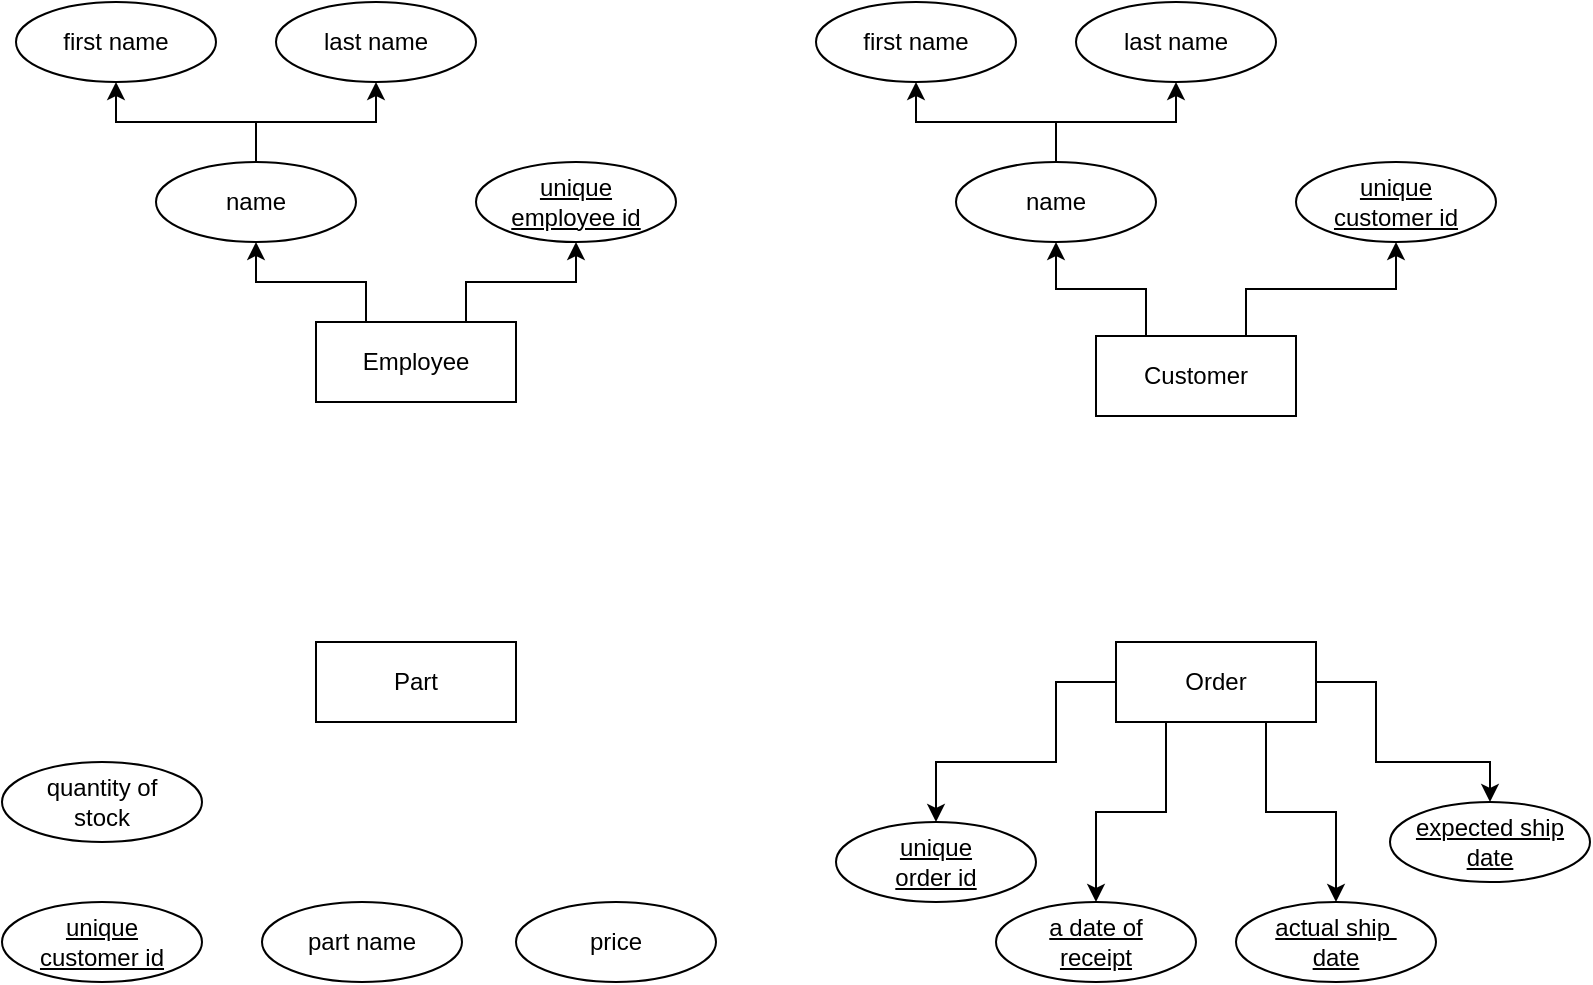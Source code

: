 <mxfile version="20.3.6" type="github">
  <diagram id="c_tUVglb4QlU3tGimCE_" name="페이지-1">
    <mxGraphModel dx="996" dy="608" grid="1" gridSize="10" guides="1" tooltips="1" connect="1" arrows="1" fold="1" page="1" pageScale="1" pageWidth="827" pageHeight="1169" math="0" shadow="0">
      <root>
        <mxCell id="0" />
        <mxCell id="1" parent="0" />
        <mxCell id="4lpDPO-DE4PUYxhVvUUK-22" style="edgeStyle=orthogonalEdgeStyle;rounded=0;orthogonalLoop=1;jettySize=auto;html=1;exitX=0.75;exitY=0;exitDx=0;exitDy=0;entryX=0.5;entryY=1;entryDx=0;entryDy=0;" edge="1" parent="1" source="4lpDPO-DE4PUYxhVvUUK-15" target="4lpDPO-DE4PUYxhVvUUK-21">
          <mxGeometry relative="1" as="geometry" />
        </mxCell>
        <mxCell id="4lpDPO-DE4PUYxhVvUUK-24" style="edgeStyle=orthogonalEdgeStyle;rounded=0;orthogonalLoop=1;jettySize=auto;html=1;exitX=0.25;exitY=0;exitDx=0;exitDy=0;entryX=0.5;entryY=1;entryDx=0;entryDy=0;" edge="1" parent="1" source="4lpDPO-DE4PUYxhVvUUK-15" target="4lpDPO-DE4PUYxhVvUUK-23">
          <mxGeometry relative="1" as="geometry" />
        </mxCell>
        <mxCell id="4lpDPO-DE4PUYxhVvUUK-15" value="Employee" style="whiteSpace=wrap;html=1;align=center;" vertex="1" parent="1">
          <mxGeometry x="190" y="180" width="100" height="40" as="geometry" />
        </mxCell>
        <mxCell id="4lpDPO-DE4PUYxhVvUUK-36" style="edgeStyle=orthogonalEdgeStyle;rounded=0;orthogonalLoop=1;jettySize=auto;html=1;exitX=0.25;exitY=0;exitDx=0;exitDy=0;" edge="1" parent="1" source="4lpDPO-DE4PUYxhVvUUK-17" target="4lpDPO-DE4PUYxhVvUUK-33">
          <mxGeometry relative="1" as="geometry" />
        </mxCell>
        <mxCell id="4lpDPO-DE4PUYxhVvUUK-37" style="edgeStyle=orthogonalEdgeStyle;rounded=0;orthogonalLoop=1;jettySize=auto;html=1;exitX=0.75;exitY=0;exitDx=0;exitDy=0;entryX=0.5;entryY=1;entryDx=0;entryDy=0;" edge="1" parent="1" source="4lpDPO-DE4PUYxhVvUUK-17" target="4lpDPO-DE4PUYxhVvUUK-29">
          <mxGeometry relative="1" as="geometry" />
        </mxCell>
        <mxCell id="4lpDPO-DE4PUYxhVvUUK-17" value="Customer" style="whiteSpace=wrap;html=1;align=center;" vertex="1" parent="1">
          <mxGeometry x="580" y="187" width="100" height="40" as="geometry" />
        </mxCell>
        <mxCell id="4lpDPO-DE4PUYxhVvUUK-19" value="Part" style="whiteSpace=wrap;html=1;align=center;" vertex="1" parent="1">
          <mxGeometry x="190" y="340" width="100" height="40" as="geometry" />
        </mxCell>
        <mxCell id="4lpDPO-DE4PUYxhVvUUK-43" style="edgeStyle=orthogonalEdgeStyle;rounded=0;orthogonalLoop=1;jettySize=auto;html=1;entryX=0.5;entryY=0;entryDx=0;entryDy=0;exitX=0.25;exitY=1;exitDx=0;exitDy=0;" edge="1" parent="1" source="4lpDPO-DE4PUYxhVvUUK-20" target="4lpDPO-DE4PUYxhVvUUK-42">
          <mxGeometry relative="1" as="geometry" />
        </mxCell>
        <mxCell id="4lpDPO-DE4PUYxhVvUUK-46" style="edgeStyle=orthogonalEdgeStyle;rounded=0;orthogonalLoop=1;jettySize=auto;html=1;exitX=0.75;exitY=1;exitDx=0;exitDy=0;entryX=0.5;entryY=0;entryDx=0;entryDy=0;" edge="1" parent="1" source="4lpDPO-DE4PUYxhVvUUK-20" target="4lpDPO-DE4PUYxhVvUUK-44">
          <mxGeometry relative="1" as="geometry" />
        </mxCell>
        <mxCell id="4lpDPO-DE4PUYxhVvUUK-47" style="edgeStyle=orthogonalEdgeStyle;rounded=0;orthogonalLoop=1;jettySize=auto;html=1;exitX=1;exitY=0.5;exitDx=0;exitDy=0;entryX=0.5;entryY=0;entryDx=0;entryDy=0;" edge="1" parent="1" source="4lpDPO-DE4PUYxhVvUUK-20" target="4lpDPO-DE4PUYxhVvUUK-45">
          <mxGeometry relative="1" as="geometry">
            <Array as="points">
              <mxPoint x="720" y="360" />
              <mxPoint x="720" y="400" />
              <mxPoint x="777" y="400" />
            </Array>
          </mxGeometry>
        </mxCell>
        <mxCell id="4lpDPO-DE4PUYxhVvUUK-52" style="edgeStyle=orthogonalEdgeStyle;rounded=0;orthogonalLoop=1;jettySize=auto;html=1;exitX=0;exitY=0.5;exitDx=0;exitDy=0;entryX=0.5;entryY=0;entryDx=0;entryDy=0;" edge="1" parent="1" source="4lpDPO-DE4PUYxhVvUUK-20" target="4lpDPO-DE4PUYxhVvUUK-48">
          <mxGeometry relative="1" as="geometry">
            <Array as="points">
              <mxPoint x="560" y="360" />
              <mxPoint x="560" y="400" />
              <mxPoint x="500" y="400" />
            </Array>
          </mxGeometry>
        </mxCell>
        <mxCell id="4lpDPO-DE4PUYxhVvUUK-20" value="Order" style="whiteSpace=wrap;html=1;align=center;" vertex="1" parent="1">
          <mxGeometry x="590" y="340" width="100" height="40" as="geometry" />
        </mxCell>
        <mxCell id="4lpDPO-DE4PUYxhVvUUK-21" value="unique &lt;br&gt;employee id" style="ellipse;whiteSpace=wrap;html=1;align=center;fontStyle=4;" vertex="1" parent="1">
          <mxGeometry x="270" y="100" width="100" height="40" as="geometry" />
        </mxCell>
        <mxCell id="4lpDPO-DE4PUYxhVvUUK-27" style="edgeStyle=orthogonalEdgeStyle;rounded=0;orthogonalLoop=1;jettySize=auto;html=1;exitX=0.5;exitY=0;exitDx=0;exitDy=0;entryX=0.5;entryY=1;entryDx=0;entryDy=0;" edge="1" parent="1" source="4lpDPO-DE4PUYxhVvUUK-23" target="4lpDPO-DE4PUYxhVvUUK-26">
          <mxGeometry relative="1" as="geometry" />
        </mxCell>
        <mxCell id="4lpDPO-DE4PUYxhVvUUK-28" style="edgeStyle=orthogonalEdgeStyle;rounded=0;orthogonalLoop=1;jettySize=auto;html=1;" edge="1" parent="1" source="4lpDPO-DE4PUYxhVvUUK-23" target="4lpDPO-DE4PUYxhVvUUK-25">
          <mxGeometry relative="1" as="geometry" />
        </mxCell>
        <mxCell id="4lpDPO-DE4PUYxhVvUUK-23" value="name" style="ellipse;whiteSpace=wrap;html=1;align=center;" vertex="1" parent="1">
          <mxGeometry x="110" y="100" width="100" height="40" as="geometry" />
        </mxCell>
        <mxCell id="4lpDPO-DE4PUYxhVvUUK-25" value="first name" style="ellipse;whiteSpace=wrap;html=1;align=center;" vertex="1" parent="1">
          <mxGeometry x="40" y="20" width="100" height="40" as="geometry" />
        </mxCell>
        <mxCell id="4lpDPO-DE4PUYxhVvUUK-26" value="last name" style="ellipse;whiteSpace=wrap;html=1;align=center;" vertex="1" parent="1">
          <mxGeometry x="170" y="20" width="100" height="40" as="geometry" />
        </mxCell>
        <mxCell id="4lpDPO-DE4PUYxhVvUUK-29" value="unique &lt;br&gt;customer id" style="ellipse;whiteSpace=wrap;html=1;align=center;fontStyle=4;" vertex="1" parent="1">
          <mxGeometry x="680" y="100" width="100" height="40" as="geometry" />
        </mxCell>
        <mxCell id="4lpDPO-DE4PUYxhVvUUK-31" style="edgeStyle=orthogonalEdgeStyle;rounded=0;orthogonalLoop=1;jettySize=auto;html=1;exitX=0.5;exitY=0;exitDx=0;exitDy=0;entryX=0.5;entryY=1;entryDx=0;entryDy=0;" edge="1" parent="1" source="4lpDPO-DE4PUYxhVvUUK-33" target="4lpDPO-DE4PUYxhVvUUK-35">
          <mxGeometry relative="1" as="geometry" />
        </mxCell>
        <mxCell id="4lpDPO-DE4PUYxhVvUUK-32" style="edgeStyle=orthogonalEdgeStyle;rounded=0;orthogonalLoop=1;jettySize=auto;html=1;" edge="1" parent="1" source="4lpDPO-DE4PUYxhVvUUK-33" target="4lpDPO-DE4PUYxhVvUUK-34">
          <mxGeometry relative="1" as="geometry" />
        </mxCell>
        <mxCell id="4lpDPO-DE4PUYxhVvUUK-33" value="name" style="ellipse;whiteSpace=wrap;html=1;align=center;" vertex="1" parent="1">
          <mxGeometry x="510" y="100" width="100" height="40" as="geometry" />
        </mxCell>
        <mxCell id="4lpDPO-DE4PUYxhVvUUK-34" value="first name" style="ellipse;whiteSpace=wrap;html=1;align=center;" vertex="1" parent="1">
          <mxGeometry x="440" y="20" width="100" height="40" as="geometry" />
        </mxCell>
        <mxCell id="4lpDPO-DE4PUYxhVvUUK-35" value="last name" style="ellipse;whiteSpace=wrap;html=1;align=center;" vertex="1" parent="1">
          <mxGeometry x="570" y="20" width="100" height="40" as="geometry" />
        </mxCell>
        <mxCell id="4lpDPO-DE4PUYxhVvUUK-38" value="unique &lt;br&gt;customer id" style="ellipse;whiteSpace=wrap;html=1;align=center;fontStyle=4;" vertex="1" parent="1">
          <mxGeometry x="33" y="470" width="100" height="40" as="geometry" />
        </mxCell>
        <mxCell id="4lpDPO-DE4PUYxhVvUUK-39" value="part name" style="ellipse;whiteSpace=wrap;html=1;align=center;" vertex="1" parent="1">
          <mxGeometry x="163" y="470" width="100" height="40" as="geometry" />
        </mxCell>
        <mxCell id="4lpDPO-DE4PUYxhVvUUK-40" value="price" style="ellipse;whiteSpace=wrap;html=1;align=center;" vertex="1" parent="1">
          <mxGeometry x="290" y="470" width="100" height="40" as="geometry" />
        </mxCell>
        <mxCell id="4lpDPO-DE4PUYxhVvUUK-41" value="quantity of &lt;br&gt;stock" style="ellipse;whiteSpace=wrap;html=1;align=center;" vertex="1" parent="1">
          <mxGeometry x="33" y="400" width="100" height="40" as="geometry" />
        </mxCell>
        <mxCell id="4lpDPO-DE4PUYxhVvUUK-42" value="a date of &lt;br&gt;receipt" style="ellipse;whiteSpace=wrap;html=1;align=center;fontStyle=4;" vertex="1" parent="1">
          <mxGeometry x="530" y="470" width="100" height="40" as="geometry" />
        </mxCell>
        <mxCell id="4lpDPO-DE4PUYxhVvUUK-44" value="actual ship&amp;nbsp;&lt;br&gt;date" style="ellipse;whiteSpace=wrap;html=1;align=center;fontStyle=4;" vertex="1" parent="1">
          <mxGeometry x="650" y="470" width="100" height="40" as="geometry" />
        </mxCell>
        <mxCell id="4lpDPO-DE4PUYxhVvUUK-45" value="expected ship&lt;br&gt;date" style="ellipse;whiteSpace=wrap;html=1;align=center;fontStyle=4;" vertex="1" parent="1">
          <mxGeometry x="727" y="420" width="100" height="40" as="geometry" />
        </mxCell>
        <mxCell id="4lpDPO-DE4PUYxhVvUUK-48" value="unique &lt;br&gt;order id" style="ellipse;whiteSpace=wrap;html=1;align=center;fontStyle=4;" vertex="1" parent="1">
          <mxGeometry x="450" y="430" width="100" height="40" as="geometry" />
        </mxCell>
      </root>
    </mxGraphModel>
  </diagram>
</mxfile>
